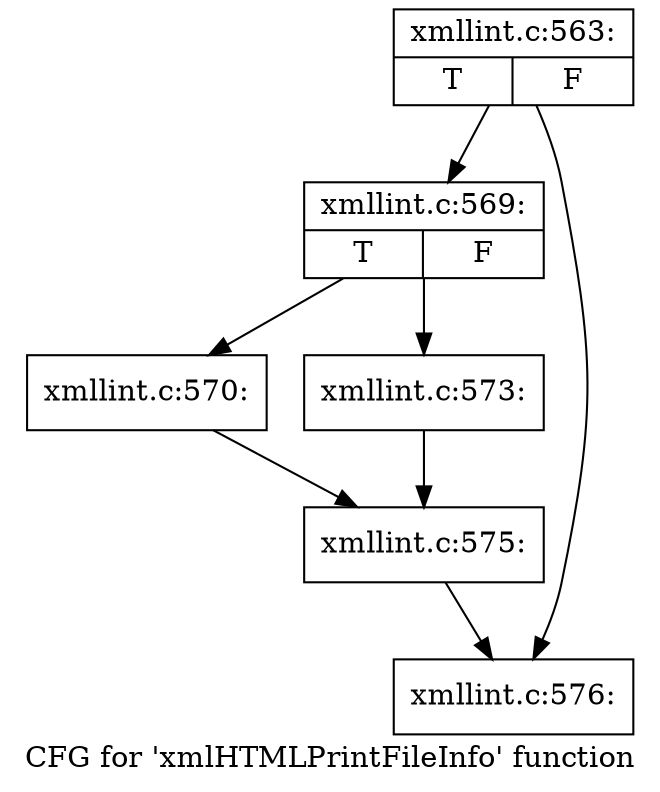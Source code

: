 digraph "CFG for 'xmlHTMLPrintFileInfo' function" {
	label="CFG for 'xmlHTMLPrintFileInfo' function";

	Node0x4b1dd40 [shape=record,label="{xmllint.c:563:|{<s0>T|<s1>F}}"];
	Node0x4b1dd40 -> Node0x49eaf60;
	Node0x4b1dd40 -> Node0x49eafb0;
	Node0x49eaf60 [shape=record,label="{xmllint.c:569:|{<s0>T|<s1>F}}"];
	Node0x49eaf60 -> Node0x49eb370;
	Node0x49eaf60 -> Node0x49eb410;
	Node0x49eb370 [shape=record,label="{xmllint.c:570:}"];
	Node0x49eb370 -> Node0x49eb3c0;
	Node0x49eb410 [shape=record,label="{xmllint.c:573:}"];
	Node0x49eb410 -> Node0x49eb3c0;
	Node0x49eb3c0 [shape=record,label="{xmllint.c:575:}"];
	Node0x49eb3c0 -> Node0x49eafb0;
	Node0x49eafb0 [shape=record,label="{xmllint.c:576:}"];
}
